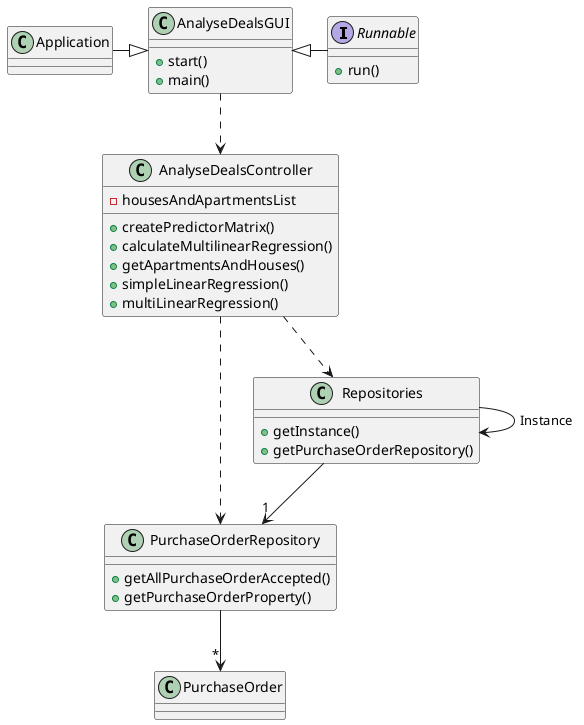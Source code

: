 @startuml
interface Runnable {
    + run()
}

class AnalyseDealsGUI {
    + start()
    + main()
}

class AnalyseDealsController {
    - housesAndApartmentsList
    + createPredictorMatrix()
    + calculateMultilinearRegression()
    + getApartmentsAndHouses()
    + simpleLinearRegression()
    + multiLinearRegression()
}

class PurchaseOrderRepository {

    +getAllPurchaseOrderAccepted()
    +getPurchaseOrderProperty()

}

class Repositories {

    +getInstance()
    +getPurchaseOrderRepository()

}

Application -right-|> AnalyseDealsGUI
Runnable -left-|> AnalyseDealsGUI
AnalyseDealsGUI -[dashed]-> AnalyseDealsController
AnalyseDealsController-[dashed]-> Repositories
AnalyseDealsController-[dashed]-> PurchaseOrderRepository

PurchaseOrderRepository -down-> "*" PurchaseOrder

Repositories --> Repositories: Instance

Repositories -->"1" PurchaseOrderRepository

@enduml